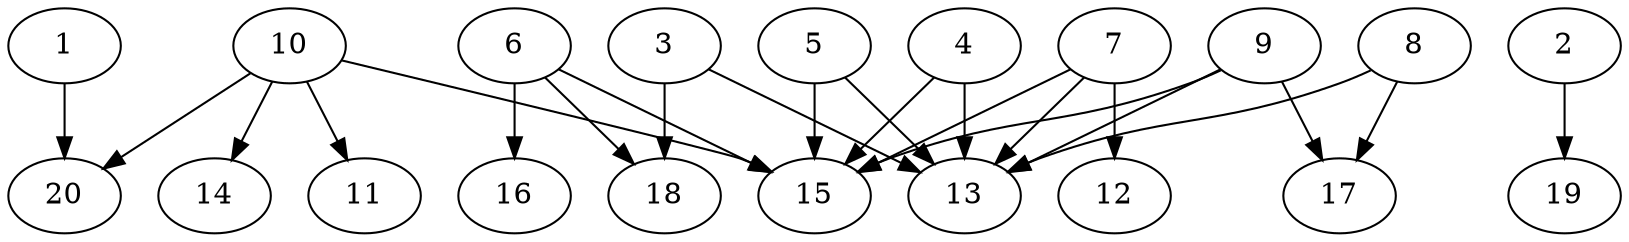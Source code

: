 // DAG automatically generated by daggen at Thu Oct  3 13:58:43 2019
// ./daggen --dot -n 20 --ccr 0.3 --fat 0.9 --regular 0.7 --density 0.6 --mindata 5242880 --maxdata 52428800 
digraph G {
  1 [size="144960853", alpha="0.10", expect_size="43488256"] 
  1 -> 20 [size ="43488256"]
  2 [size="91316907", alpha="0.20", expect_size="27395072"] 
  2 -> 19 [size ="27395072"]
  3 [size="89354240", alpha="0.04", expect_size="26806272"] 
  3 -> 13 [size ="26806272"]
  3 -> 18 [size ="26806272"]
  4 [size="152879787", alpha="0.01", expect_size="45863936"] 
  4 -> 13 [size ="45863936"]
  4 -> 15 [size ="45863936"]
  5 [size="129307307", alpha="0.11", expect_size="38792192"] 
  5 -> 13 [size ="38792192"]
  5 -> 15 [size ="38792192"]
  6 [size="106741760", alpha="0.08", expect_size="32022528"] 
  6 -> 15 [size ="32022528"]
  6 -> 16 [size ="32022528"]
  6 -> 18 [size ="32022528"]
  7 [size="123770880", alpha="0.09", expect_size="37131264"] 
  7 -> 12 [size ="37131264"]
  7 -> 13 [size ="37131264"]
  7 -> 15 [size ="37131264"]
  8 [size="156016640", alpha="0.12", expect_size="46804992"] 
  8 -> 13 [size ="46804992"]
  8 -> 17 [size ="46804992"]
  9 [size="55118507", alpha="0.02", expect_size="16535552"] 
  9 -> 13 [size ="16535552"]
  9 -> 15 [size ="16535552"]
  9 -> 17 [size ="16535552"]
  10 [size="115828053", alpha="0.03", expect_size="34748416"] 
  10 -> 11 [size ="34748416"]
  10 -> 14 [size ="34748416"]
  10 -> 15 [size ="34748416"]
  10 -> 20 [size ="34748416"]
  11 [size="145107627", alpha="0.03", expect_size="43532288"] 
  12 [size="65071787", alpha="0.03", expect_size="19521536"] 
  13 [size="64996693", alpha="0.15", expect_size="19499008"] 
  14 [size="100276907", alpha="0.06", expect_size="30083072"] 
  15 [size="107383467", alpha="0.11", expect_size="32215040"] 
  16 [size="38130347", alpha="0.15", expect_size="11439104"] 
  17 [size="100044800", alpha="0.03", expect_size="30013440"] 
  18 [size="170622293", alpha="0.04", expect_size="51186688"] 
  19 [size="109810347", alpha="0.03", expect_size="32943104"] 
  20 [size="124538880", alpha="0.01", expect_size="37361664"] 
}
